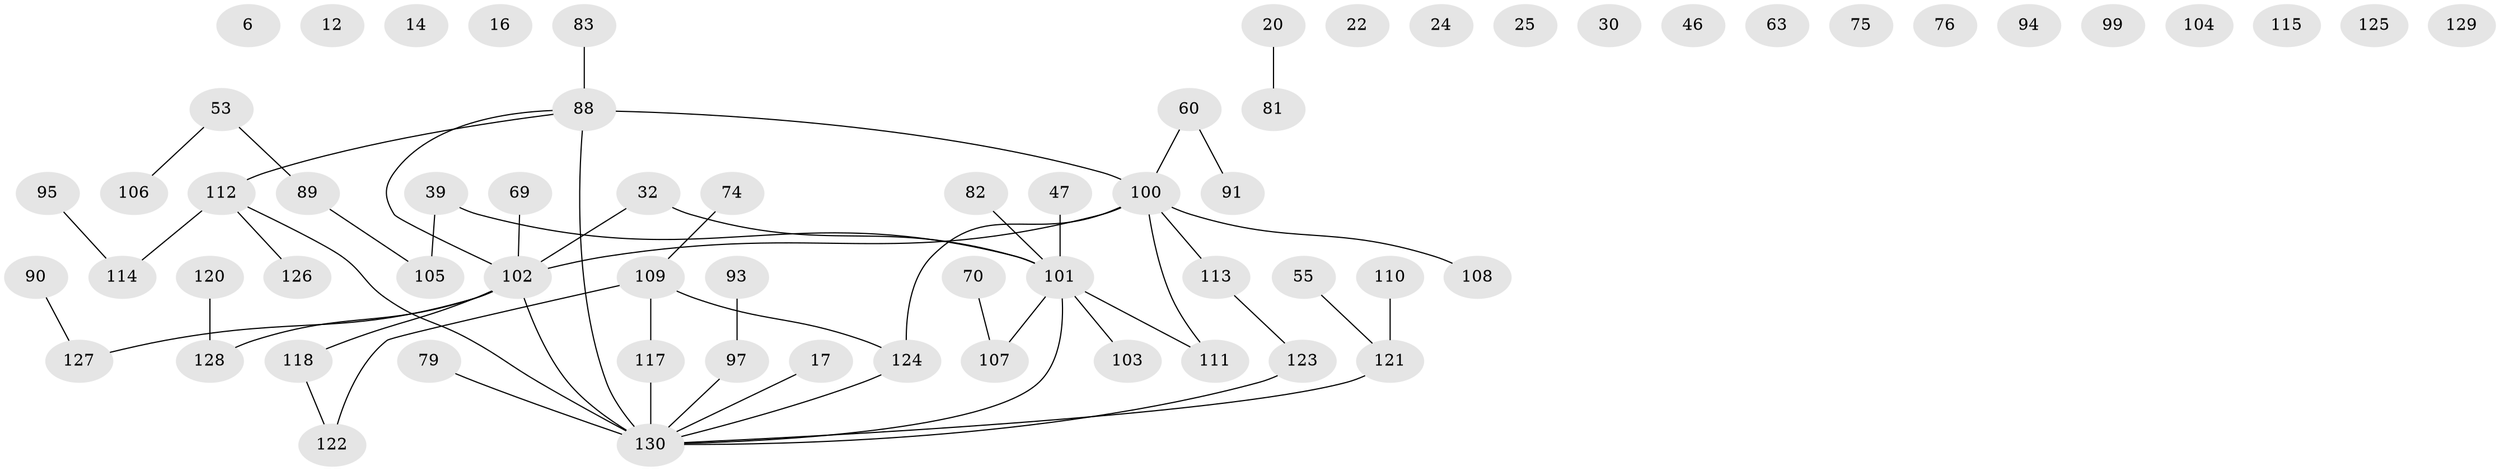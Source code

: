 // original degree distribution, {2: 0.3230769230769231, 6: 0.023076923076923078, 4: 0.038461538461538464, 1: 0.23846153846153847, 0: 0.13846153846153847, 3: 0.2153846153846154, 5: 0.023076923076923078}
// Generated by graph-tools (version 1.1) at 2025/44/03/04/25 21:44:04]
// undirected, 65 vertices, 54 edges
graph export_dot {
graph [start="1"]
  node [color=gray90,style=filled];
  6;
  12;
  14;
  16;
  17 [super="+10"];
  20;
  22;
  24;
  25;
  30;
  32;
  39;
  46;
  47;
  53;
  55;
  60;
  63;
  69;
  70;
  74;
  75;
  76;
  79;
  81;
  82;
  83;
  88 [super="+67+52+71+87"];
  89;
  90;
  91;
  93;
  94;
  95;
  97 [super="+59+19"];
  99;
  100 [super="+3"];
  101 [super="+34+33+86"];
  102 [super="+85"];
  103;
  104;
  105;
  106;
  107 [super="+1"];
  108;
  109 [super="+57+8"];
  110;
  111 [super="+66"];
  112 [super="+28+80+84"];
  113 [super="+48+68"];
  114;
  115;
  117 [super="+7+65"];
  118 [super="+35+96"];
  120;
  121 [super="+15"];
  122;
  123 [super="+78+27"];
  124 [super="+116"];
  125;
  126;
  127 [super="+61+29"];
  128;
  129;
  130 [super="+98+73+119"];
  17 -- 130;
  20 -- 81;
  32 -- 102;
  32 -- 101;
  39 -- 101;
  39 -- 105;
  47 -- 101;
  53 -- 89;
  53 -- 106;
  55 -- 121;
  60 -- 91;
  60 -- 100;
  69 -- 102;
  70 -- 107;
  74 -- 109;
  79 -- 130;
  82 -- 101;
  83 -- 88;
  88 -- 102;
  88 -- 112;
  88 -- 130 [weight=3];
  88 -- 100;
  89 -- 105;
  90 -- 127;
  93 -- 97;
  95 -- 114;
  97 -- 130;
  100 -- 102;
  100 -- 108;
  100 -- 111;
  100 -- 124 [weight=2];
  100 -- 113;
  101 -- 111;
  101 -- 103;
  101 -- 107;
  101 -- 130;
  102 -- 128;
  102 -- 118;
  102 -- 127;
  102 -- 130;
  109 -- 122;
  109 -- 117;
  109 -- 124;
  110 -- 121 [weight=2];
  112 -- 126;
  112 -- 114;
  112 -- 130;
  113 -- 123;
  117 -- 130 [weight=3];
  118 -- 122;
  120 -- 128;
  121 -- 130;
  123 -- 130;
  124 -- 130 [weight=2];
}
